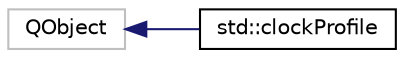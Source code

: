 digraph "Graphical Class Hierarchy"
{
  edge [fontname="Helvetica",fontsize="10",labelfontname="Helvetica",labelfontsize="10"];
  node [fontname="Helvetica",fontsize="10",shape=record];
  rankdir="LR";
  Node1 [label="QObject",height=0.2,width=0.4,color="grey75", fillcolor="white", style="filled"];
  Node1 -> Node0 [dir="back",color="midnightblue",fontsize="10",style="solid",fontname="Helvetica"];
  Node0 [label="std::clockProfile",height=0.2,width=0.4,color="black", fillcolor="white", style="filled",URL="$classstd_1_1clockProfile.html",tooltip="The clockProfile class: class contains all functions necessary for the clockProfile. "];
}
